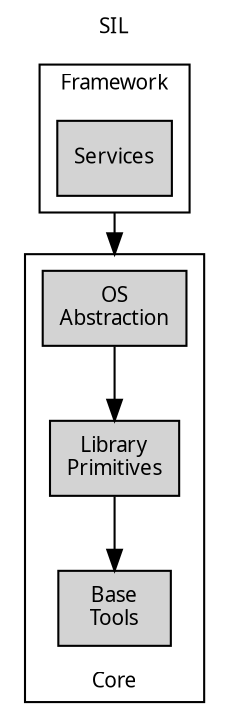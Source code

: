 digraph SilLayoutSimple
  {
    compound=true;
    labelloc = top;
    size="20,20";
    label = "SIL";
    fontname=Verdana;
    fontsize=10;
    node [fontname=Verdana, fontsize=10];
    edge [fontname=Verdana, fontsize=8];

    subgraph cluster0 {

        node [shape=box,style=filled];
        color=black;
        label = "Core"; 
        labelloc = bottom;

        base        [label = "Base\nTools"];
        lib         [label = "Library\nPrimitives"];
        os          [label = "OS\nAbstraction"];

        os -> lib;
        lib -> base;
        
      }

    subgraph cluster1 {

      node [shape=box,style=filled];
      color=black;
      label = "Framework"; 
      labelloc = top;

      fwk         [label = "Services"];
      fwk -> os [ltail=cluster1, lhead=cluster0];

      }
    
  } 

